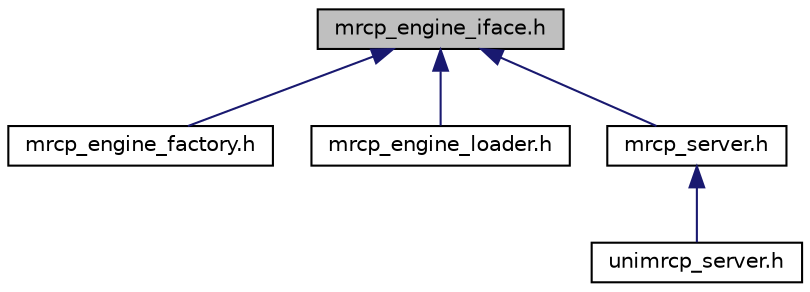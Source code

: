 digraph "mrcp_engine_iface.h"
{
  edge [fontname="Helvetica",fontsize="10",labelfontname="Helvetica",labelfontsize="10"];
  node [fontname="Helvetica",fontsize="10",shape=record];
  Node18 [label="mrcp_engine_iface.h",height=0.2,width=0.4,color="black", fillcolor="grey75", style="filled", fontcolor="black"];
  Node18 -> Node19 [dir="back",color="midnightblue",fontsize="10",style="solid",fontname="Helvetica"];
  Node19 [label="mrcp_engine_factory.h",height=0.2,width=0.4,color="black", fillcolor="white", style="filled",URL="$mrcp__engine__factory_8h.html",tooltip="Factory of MRCP Engines. "];
  Node18 -> Node20 [dir="back",color="midnightblue",fontsize="10",style="solid",fontname="Helvetica"];
  Node20 [label="mrcp_engine_loader.h",height=0.2,width=0.4,color="black", fillcolor="white", style="filled",URL="$mrcp__engine__loader_8h.html",tooltip="Loader of plugins for MRCP engines. "];
  Node18 -> Node21 [dir="back",color="midnightblue",fontsize="10",style="solid",fontname="Helvetica"];
  Node21 [label="mrcp_server.h",height=0.2,width=0.4,color="black", fillcolor="white", style="filled",URL="$mrcp__server_8h.html",tooltip="MRCP Server. "];
  Node21 -> Node22 [dir="back",color="midnightblue",fontsize="10",style="solid",fontname="Helvetica"];
  Node22 [label="unimrcp_server.h",height=0.2,width=0.4,color="black", fillcolor="white", style="filled",URL="$unimrcp__server_8h.html",tooltip="UniMRCP Server. "];
}
